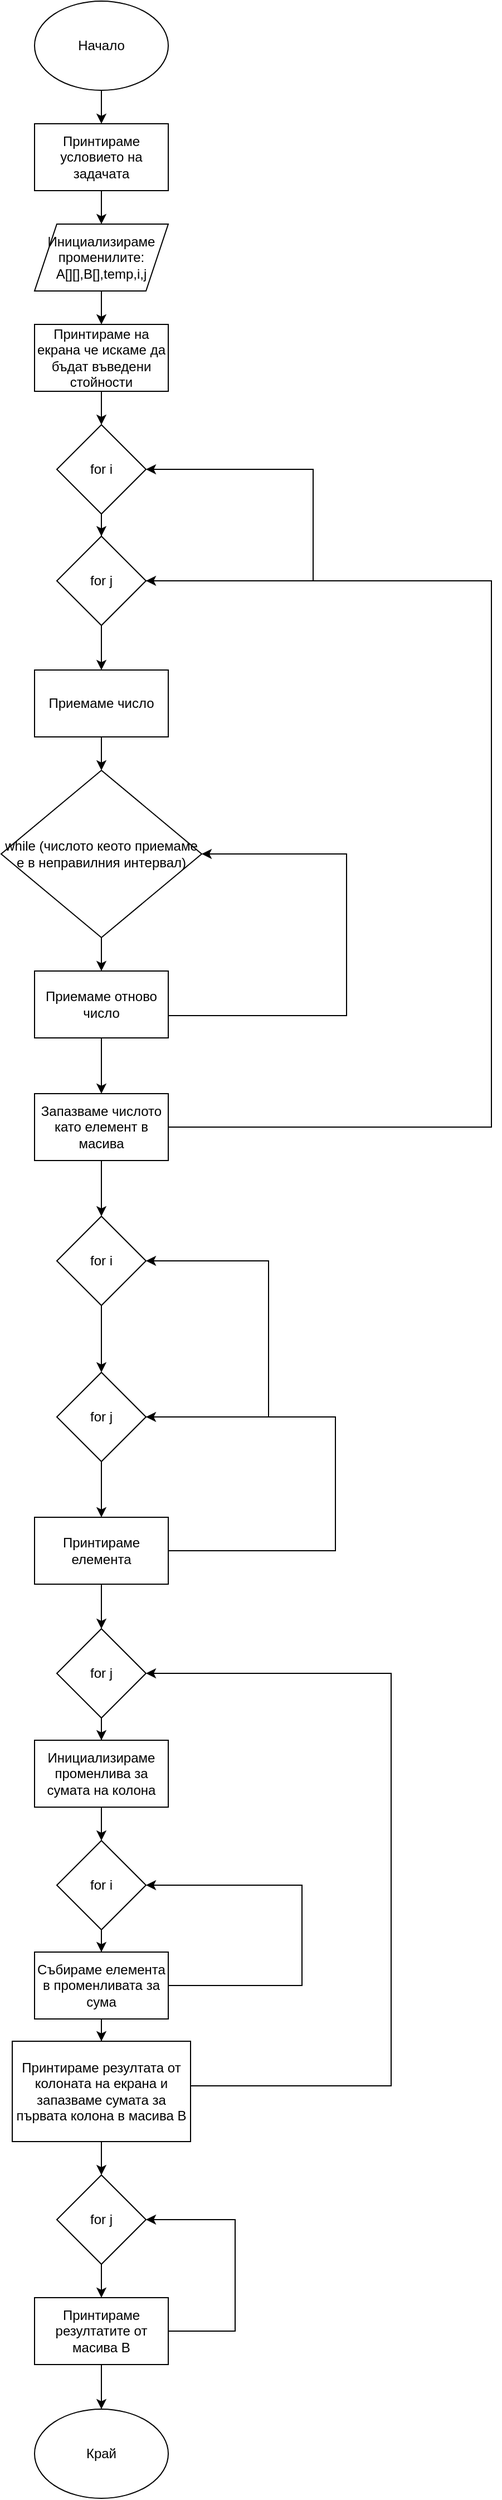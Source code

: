 <mxfile version="20.8.4" type="device"><diagram id="C5RBs43oDa-KdzZeNtuy" name="Page-1"><mxGraphModel dx="2269" dy="2398" grid="1" gridSize="10" guides="1" tooltips="1" connect="1" arrows="1" fold="1" page="1" pageScale="1" pageWidth="827" pageHeight="1169" math="0" shadow="0"><root><mxCell id="WIyWlLk6GJQsqaUBKTNV-0"/><mxCell id="WIyWlLk6GJQsqaUBKTNV-1" parent="WIyWlLk6GJQsqaUBKTNV-0"/><mxCell id="hOPz0N4BsITBzXlsxGU9-20" style="edgeStyle=orthogonalEdgeStyle;rounded=0;orthogonalLoop=1;jettySize=auto;html=1;" edge="1" parent="WIyWlLk6GJQsqaUBKTNV-1" source="hOPz0N4BsITBzXlsxGU9-0" target="hOPz0N4BsITBzXlsxGU9-10"><mxGeometry relative="1" as="geometry"/></mxCell><mxCell id="hOPz0N4BsITBzXlsxGU9-0" value="Принтираме на екрана че искаме да бъдат въведени стойности" style="rounded=0;whiteSpace=wrap;html=1;" vertex="1" parent="WIyWlLk6GJQsqaUBKTNV-1"><mxGeometry x="160" y="70" width="120" height="60" as="geometry"/></mxCell><mxCell id="hOPz0N4BsITBzXlsxGU9-55" value="" style="edgeStyle=orthogonalEdgeStyle;rounded=0;orthogonalLoop=1;jettySize=auto;html=1;" edge="1" parent="WIyWlLk6GJQsqaUBKTNV-1" source="hOPz0N4BsITBzXlsxGU9-1" target="hOPz0N4BsITBzXlsxGU9-7"><mxGeometry relative="1" as="geometry"/></mxCell><mxCell id="hOPz0N4BsITBzXlsxGU9-1" value="Начало" style="ellipse;whiteSpace=wrap;html=1;" vertex="1" parent="WIyWlLk6GJQsqaUBKTNV-1"><mxGeometry x="160" y="-220" width="120" height="80" as="geometry"/></mxCell><mxCell id="hOPz0N4BsITBzXlsxGU9-2" value="Край" style="ellipse;whiteSpace=wrap;html=1;" vertex="1" parent="WIyWlLk6GJQsqaUBKTNV-1"><mxGeometry x="160" y="1940" width="120" height="80" as="geometry"/></mxCell><mxCell id="hOPz0N4BsITBzXlsxGU9-54" value="" style="edgeStyle=orthogonalEdgeStyle;rounded=0;orthogonalLoop=1;jettySize=auto;html=1;" edge="1" parent="WIyWlLk6GJQsqaUBKTNV-1" source="hOPz0N4BsITBzXlsxGU9-6" target="hOPz0N4BsITBzXlsxGU9-0"><mxGeometry relative="1" as="geometry"/></mxCell><mxCell id="hOPz0N4BsITBzXlsxGU9-6" value="Инициализираме променилите:&lt;br&gt;А[][],B[],temp,i,j" style="shape=parallelogram;perimeter=parallelogramPerimeter;whiteSpace=wrap;html=1;fixedSize=1;" vertex="1" parent="WIyWlLk6GJQsqaUBKTNV-1"><mxGeometry x="160" y="-20" width="120" height="60" as="geometry"/></mxCell><mxCell id="hOPz0N4BsITBzXlsxGU9-53" value="" style="edgeStyle=orthogonalEdgeStyle;rounded=0;orthogonalLoop=1;jettySize=auto;html=1;" edge="1" parent="WIyWlLk6GJQsqaUBKTNV-1" source="hOPz0N4BsITBzXlsxGU9-7" target="hOPz0N4BsITBzXlsxGU9-6"><mxGeometry relative="1" as="geometry"/></mxCell><mxCell id="hOPz0N4BsITBzXlsxGU9-7" value="Принтираме условието на задачата" style="rounded=0;whiteSpace=wrap;html=1;" vertex="1" parent="WIyWlLk6GJQsqaUBKTNV-1"><mxGeometry x="160" y="-110" width="120" height="60" as="geometry"/></mxCell><mxCell id="hOPz0N4BsITBzXlsxGU9-21" style="edgeStyle=orthogonalEdgeStyle;rounded=0;orthogonalLoop=1;jettySize=auto;html=1;exitX=0.5;exitY=1;exitDx=0;exitDy=0;" edge="1" parent="WIyWlLk6GJQsqaUBKTNV-1" source="hOPz0N4BsITBzXlsxGU9-10" target="hOPz0N4BsITBzXlsxGU9-11"><mxGeometry relative="1" as="geometry"/></mxCell><mxCell id="hOPz0N4BsITBzXlsxGU9-10" value="for i" style="rhombus;whiteSpace=wrap;html=1;" vertex="1" parent="WIyWlLk6GJQsqaUBKTNV-1"><mxGeometry x="180" y="160" width="80" height="80" as="geometry"/></mxCell><mxCell id="hOPz0N4BsITBzXlsxGU9-26" style="edgeStyle=orthogonalEdgeStyle;rounded=0;orthogonalLoop=1;jettySize=auto;html=1;entryX=0.5;entryY=0;entryDx=0;entryDy=0;" edge="1" parent="WIyWlLk6GJQsqaUBKTNV-1" source="hOPz0N4BsITBzXlsxGU9-11" target="hOPz0N4BsITBzXlsxGU9-24"><mxGeometry relative="1" as="geometry"/></mxCell><mxCell id="hOPz0N4BsITBzXlsxGU9-35" style="edgeStyle=orthogonalEdgeStyle;rounded=0;orthogonalLoop=1;jettySize=auto;html=1;entryX=1;entryY=0.5;entryDx=0;entryDy=0;" edge="1" parent="WIyWlLk6GJQsqaUBKTNV-1" source="hOPz0N4BsITBzXlsxGU9-11" target="hOPz0N4BsITBzXlsxGU9-10"><mxGeometry relative="1" as="geometry"><Array as="points"><mxPoint x="410" y="300"/><mxPoint x="410" y="200"/></Array></mxGeometry></mxCell><mxCell id="hOPz0N4BsITBzXlsxGU9-11" value="for j" style="rhombus;whiteSpace=wrap;html=1;" vertex="1" parent="WIyWlLk6GJQsqaUBKTNV-1"><mxGeometry x="180" y="260" width="80" height="80" as="geometry"/></mxCell><mxCell id="hOPz0N4BsITBzXlsxGU9-48" value="" style="edgeStyle=orthogonalEdgeStyle;rounded=0;orthogonalLoop=1;jettySize=auto;html=1;" edge="1" parent="WIyWlLk6GJQsqaUBKTNV-1" source="hOPz0N4BsITBzXlsxGU9-12" target="hOPz0N4BsITBzXlsxGU9-43"><mxGeometry relative="1" as="geometry"/></mxCell><mxCell id="hOPz0N4BsITBzXlsxGU9-12" value="for j" style="rhombus;whiteSpace=wrap;html=1;" vertex="1" parent="WIyWlLk6GJQsqaUBKTNV-1"><mxGeometry x="180" y="1240" width="80" height="80" as="geometry"/></mxCell><mxCell id="hOPz0N4BsITBzXlsxGU9-46" value="" style="edgeStyle=orthogonalEdgeStyle;rounded=0;orthogonalLoop=1;jettySize=auto;html=1;" edge="1" parent="WIyWlLk6GJQsqaUBKTNV-1" source="hOPz0N4BsITBzXlsxGU9-13" target="hOPz0N4BsITBzXlsxGU9-44"><mxGeometry relative="1" as="geometry"/></mxCell><mxCell id="hOPz0N4BsITBzXlsxGU9-13" value="for i" style="rhombus;whiteSpace=wrap;html=1;" vertex="1" parent="WIyWlLk6GJQsqaUBKTNV-1"><mxGeometry x="180" y="1430" width="80" height="80" as="geometry"/></mxCell><mxCell id="hOPz0N4BsITBzXlsxGU9-38" style="edgeStyle=orthogonalEdgeStyle;rounded=0;orthogonalLoop=1;jettySize=auto;html=1;entryX=0.5;entryY=0;entryDx=0;entryDy=0;" edge="1" parent="WIyWlLk6GJQsqaUBKTNV-1" source="hOPz0N4BsITBzXlsxGU9-14" target="hOPz0N4BsITBzXlsxGU9-15"><mxGeometry relative="1" as="geometry"/></mxCell><mxCell id="hOPz0N4BsITBzXlsxGU9-14" value="for i" style="rhombus;whiteSpace=wrap;html=1;" vertex="1" parent="WIyWlLk6GJQsqaUBKTNV-1"><mxGeometry x="180" y="870" width="80" height="80" as="geometry"/></mxCell><mxCell id="hOPz0N4BsITBzXlsxGU9-39" style="edgeStyle=orthogonalEdgeStyle;rounded=0;orthogonalLoop=1;jettySize=auto;html=1;entryX=0.5;entryY=0;entryDx=0;entryDy=0;" edge="1" parent="WIyWlLk6GJQsqaUBKTNV-1" source="hOPz0N4BsITBzXlsxGU9-15" target="hOPz0N4BsITBzXlsxGU9-36"><mxGeometry relative="1" as="geometry"/></mxCell><mxCell id="hOPz0N4BsITBzXlsxGU9-41" style="edgeStyle=orthogonalEdgeStyle;rounded=0;orthogonalLoop=1;jettySize=auto;html=1;entryX=1;entryY=0.5;entryDx=0;entryDy=0;" edge="1" parent="WIyWlLk6GJQsqaUBKTNV-1" source="hOPz0N4BsITBzXlsxGU9-15" target="hOPz0N4BsITBzXlsxGU9-14"><mxGeometry relative="1" as="geometry"><Array as="points"><mxPoint x="370" y="1050"/><mxPoint x="370" y="910"/></Array></mxGeometry></mxCell><mxCell id="hOPz0N4BsITBzXlsxGU9-15" value="for j" style="rhombus;whiteSpace=wrap;html=1;" vertex="1" parent="WIyWlLk6GJQsqaUBKTNV-1"><mxGeometry x="180" y="1010" width="80" height="80" as="geometry"/></mxCell><mxCell id="hOPz0N4BsITBzXlsxGU9-58" style="edgeStyle=orthogonalEdgeStyle;rounded=0;orthogonalLoop=1;jettySize=auto;html=1;entryX=0.5;entryY=0;entryDx=0;entryDy=0;" edge="1" parent="WIyWlLk6GJQsqaUBKTNV-1" source="hOPz0N4BsITBzXlsxGU9-16" target="hOPz0N4BsITBzXlsxGU9-56"><mxGeometry relative="1" as="geometry"/></mxCell><mxCell id="hOPz0N4BsITBzXlsxGU9-16" value="for j" style="rhombus;whiteSpace=wrap;html=1;" vertex="1" parent="WIyWlLk6GJQsqaUBKTNV-1"><mxGeometry x="180" y="1730" width="80" height="80" as="geometry"/></mxCell><mxCell id="hOPz0N4BsITBzXlsxGU9-28" value="" style="edgeStyle=orthogonalEdgeStyle;rounded=0;orthogonalLoop=1;jettySize=auto;html=1;" edge="1" parent="WIyWlLk6GJQsqaUBKTNV-1" source="hOPz0N4BsITBzXlsxGU9-18" target="hOPz0N4BsITBzXlsxGU9-23"><mxGeometry relative="1" as="geometry"/></mxCell><mxCell id="hOPz0N4BsITBzXlsxGU9-18" value="while (числото кеото приемаме е в неправилния интервал)" style="rhombus;whiteSpace=wrap;html=1;" vertex="1" parent="WIyWlLk6GJQsqaUBKTNV-1"><mxGeometry x="130" y="470" width="180" height="150" as="geometry"/></mxCell><mxCell id="hOPz0N4BsITBzXlsxGU9-30" value="" style="edgeStyle=orthogonalEdgeStyle;rounded=0;orthogonalLoop=1;jettySize=auto;html=1;" edge="1" parent="WIyWlLk6GJQsqaUBKTNV-1" source="hOPz0N4BsITBzXlsxGU9-23" target="hOPz0N4BsITBzXlsxGU9-29"><mxGeometry relative="1" as="geometry"/></mxCell><mxCell id="hOPz0N4BsITBzXlsxGU9-31" style="edgeStyle=orthogonalEdgeStyle;rounded=0;orthogonalLoop=1;jettySize=auto;html=1;entryX=1;entryY=0.5;entryDx=0;entryDy=0;" edge="1" parent="WIyWlLk6GJQsqaUBKTNV-1" source="hOPz0N4BsITBzXlsxGU9-23" target="hOPz0N4BsITBzXlsxGU9-18"><mxGeometry relative="1" as="geometry"><mxPoint x="360" y="510" as="targetPoint"/><Array as="points"><mxPoint x="440" y="690"/><mxPoint x="440" y="545"/></Array></mxGeometry></mxCell><mxCell id="hOPz0N4BsITBzXlsxGU9-27" style="edgeStyle=orthogonalEdgeStyle;rounded=0;orthogonalLoop=1;jettySize=auto;html=1;entryX=0.5;entryY=0;entryDx=0;entryDy=0;" edge="1" parent="WIyWlLk6GJQsqaUBKTNV-1" source="hOPz0N4BsITBzXlsxGU9-24" target="hOPz0N4BsITBzXlsxGU9-18"><mxGeometry relative="1" as="geometry"/></mxCell><mxCell id="hOPz0N4BsITBzXlsxGU9-24" value="Приемаме число" style="rounded=0;whiteSpace=wrap;html=1;" vertex="1" parent="WIyWlLk6GJQsqaUBKTNV-1"><mxGeometry x="160" y="380" width="120" height="60" as="geometry"/></mxCell><mxCell id="hOPz0N4BsITBzXlsxGU9-37" style="edgeStyle=orthogonalEdgeStyle;rounded=0;orthogonalLoop=1;jettySize=auto;html=1;entryX=0.5;entryY=0;entryDx=0;entryDy=0;" edge="1" parent="WIyWlLk6GJQsqaUBKTNV-1" source="hOPz0N4BsITBzXlsxGU9-29" target="hOPz0N4BsITBzXlsxGU9-14"><mxGeometry relative="1" as="geometry"/></mxCell><mxCell id="hOPz0N4BsITBzXlsxGU9-29" value="Запазваме числото като елемент в масива" style="rounded=0;whiteSpace=wrap;html=1;" vertex="1" parent="WIyWlLk6GJQsqaUBKTNV-1"><mxGeometry x="160" y="760" width="120" height="60" as="geometry"/></mxCell><mxCell id="hOPz0N4BsITBzXlsxGU9-33" style="edgeStyle=orthogonalEdgeStyle;rounded=0;orthogonalLoop=1;jettySize=auto;html=1;entryX=1;entryY=0.5;entryDx=0;entryDy=0;exitX=1;exitY=0.75;exitDx=0;exitDy=0;" edge="1" parent="WIyWlLk6GJQsqaUBKTNV-1" source="hOPz0N4BsITBzXlsxGU9-29" target="hOPz0N4BsITBzXlsxGU9-11"><mxGeometry relative="1" as="geometry"><mxPoint x="270" y="210" as="targetPoint"/><mxPoint x="290" y="710" as="sourcePoint"/><Array as="points"><mxPoint x="280" y="790"/><mxPoint x="570" y="790"/><mxPoint x="570" y="300"/></Array></mxGeometry></mxCell><mxCell id="hOPz0N4BsITBzXlsxGU9-23" value="Приемаме отново число" style="rounded=0;whiteSpace=wrap;html=1;" vertex="1" parent="WIyWlLk6GJQsqaUBKTNV-1"><mxGeometry x="160" y="650" width="120" height="60" as="geometry"/></mxCell><mxCell id="hOPz0N4BsITBzXlsxGU9-40" style="edgeStyle=orthogonalEdgeStyle;rounded=0;orthogonalLoop=1;jettySize=auto;html=1;entryX=1;entryY=0.5;entryDx=0;entryDy=0;" edge="1" parent="WIyWlLk6GJQsqaUBKTNV-1" source="hOPz0N4BsITBzXlsxGU9-36" target="hOPz0N4BsITBzXlsxGU9-15"><mxGeometry relative="1" as="geometry"><Array as="points"><mxPoint x="430" y="1170"/><mxPoint x="430" y="1050"/></Array></mxGeometry></mxCell><mxCell id="hOPz0N4BsITBzXlsxGU9-49" value="" style="edgeStyle=orthogonalEdgeStyle;rounded=0;orthogonalLoop=1;jettySize=auto;html=1;" edge="1" parent="WIyWlLk6GJQsqaUBKTNV-1" source="hOPz0N4BsITBzXlsxGU9-36" target="hOPz0N4BsITBzXlsxGU9-12"><mxGeometry relative="1" as="geometry"/></mxCell><mxCell id="hOPz0N4BsITBzXlsxGU9-36" value="Принтираме елемента" style="rounded=0;whiteSpace=wrap;html=1;" vertex="1" parent="WIyWlLk6GJQsqaUBKTNV-1"><mxGeometry x="160" y="1140" width="120" height="60" as="geometry"/></mxCell><mxCell id="hOPz0N4BsITBzXlsxGU9-47" value="" style="edgeStyle=orthogonalEdgeStyle;rounded=0;orthogonalLoop=1;jettySize=auto;html=1;" edge="1" parent="WIyWlLk6GJQsqaUBKTNV-1" source="hOPz0N4BsITBzXlsxGU9-43" target="hOPz0N4BsITBzXlsxGU9-13"><mxGeometry relative="1" as="geometry"/></mxCell><mxCell id="hOPz0N4BsITBzXlsxGU9-43" value="Инициализираме променлива за сумата на колона" style="rounded=0;whiteSpace=wrap;html=1;" vertex="1" parent="WIyWlLk6GJQsqaUBKTNV-1"><mxGeometry x="160" y="1340" width="120" height="60" as="geometry"/></mxCell><mxCell id="hOPz0N4BsITBzXlsxGU9-45" style="edgeStyle=orthogonalEdgeStyle;rounded=0;orthogonalLoop=1;jettySize=auto;html=1;entryX=1;entryY=0.5;entryDx=0;entryDy=0;" edge="1" parent="WIyWlLk6GJQsqaUBKTNV-1" source="hOPz0N4BsITBzXlsxGU9-44" target="hOPz0N4BsITBzXlsxGU9-13"><mxGeometry relative="1" as="geometry"><Array as="points"><mxPoint x="400" y="1560"/><mxPoint x="400" y="1470"/></Array></mxGeometry></mxCell><mxCell id="hOPz0N4BsITBzXlsxGU9-52" value="" style="edgeStyle=orthogonalEdgeStyle;rounded=0;orthogonalLoop=1;jettySize=auto;html=1;" edge="1" parent="WIyWlLk6GJQsqaUBKTNV-1" source="hOPz0N4BsITBzXlsxGU9-44" target="hOPz0N4BsITBzXlsxGU9-50"><mxGeometry relative="1" as="geometry"/></mxCell><mxCell id="hOPz0N4BsITBzXlsxGU9-44" value="Събираме елемента в променливата за сума" style="rounded=0;whiteSpace=wrap;html=1;" vertex="1" parent="WIyWlLk6GJQsqaUBKTNV-1"><mxGeometry x="160" y="1530" width="120" height="60" as="geometry"/></mxCell><mxCell id="hOPz0N4BsITBzXlsxGU9-51" style="edgeStyle=orthogonalEdgeStyle;rounded=0;orthogonalLoop=1;jettySize=auto;html=1;entryX=1;entryY=0.5;entryDx=0;entryDy=0;" edge="1" parent="WIyWlLk6GJQsqaUBKTNV-1" source="hOPz0N4BsITBzXlsxGU9-50" target="hOPz0N4BsITBzXlsxGU9-12"><mxGeometry relative="1" as="geometry"><mxPoint x="510" y="1440" as="targetPoint"/><Array as="points"><mxPoint x="480" y="1650"/><mxPoint x="480" y="1280"/></Array></mxGeometry></mxCell><mxCell id="hOPz0N4BsITBzXlsxGU9-57" style="edgeStyle=orthogonalEdgeStyle;rounded=0;orthogonalLoop=1;jettySize=auto;html=1;entryX=0.5;entryY=0;entryDx=0;entryDy=0;" edge="1" parent="WIyWlLk6GJQsqaUBKTNV-1" source="hOPz0N4BsITBzXlsxGU9-50" target="hOPz0N4BsITBzXlsxGU9-16"><mxGeometry relative="1" as="geometry"/></mxCell><mxCell id="hOPz0N4BsITBzXlsxGU9-50" value="Принтираме резултата от колоната на екрана и запазваме сумата за първата колона в масива B" style="rounded=0;whiteSpace=wrap;html=1;" vertex="1" parent="WIyWlLk6GJQsqaUBKTNV-1"><mxGeometry x="140" y="1610" width="160" height="90" as="geometry"/></mxCell><mxCell id="hOPz0N4BsITBzXlsxGU9-59" style="edgeStyle=orthogonalEdgeStyle;rounded=0;orthogonalLoop=1;jettySize=auto;html=1;entryX=1;entryY=0.5;entryDx=0;entryDy=0;" edge="1" parent="WIyWlLk6GJQsqaUBKTNV-1" source="hOPz0N4BsITBzXlsxGU9-56" target="hOPz0N4BsITBzXlsxGU9-16"><mxGeometry relative="1" as="geometry"><Array as="points"><mxPoint x="340" y="1870"/><mxPoint x="340" y="1770"/></Array></mxGeometry></mxCell><mxCell id="hOPz0N4BsITBzXlsxGU9-60" style="edgeStyle=orthogonalEdgeStyle;rounded=0;orthogonalLoop=1;jettySize=auto;html=1;entryX=0.5;entryY=0;entryDx=0;entryDy=0;" edge="1" parent="WIyWlLk6GJQsqaUBKTNV-1" source="hOPz0N4BsITBzXlsxGU9-56" target="hOPz0N4BsITBzXlsxGU9-2"><mxGeometry relative="1" as="geometry"/></mxCell><mxCell id="hOPz0N4BsITBzXlsxGU9-56" value="Принтираме резултатите от масива B" style="rounded=0;whiteSpace=wrap;html=1;" vertex="1" parent="WIyWlLk6GJQsqaUBKTNV-1"><mxGeometry x="160" y="1840" width="120" height="60" as="geometry"/></mxCell></root></mxGraphModel></diagram></mxfile>